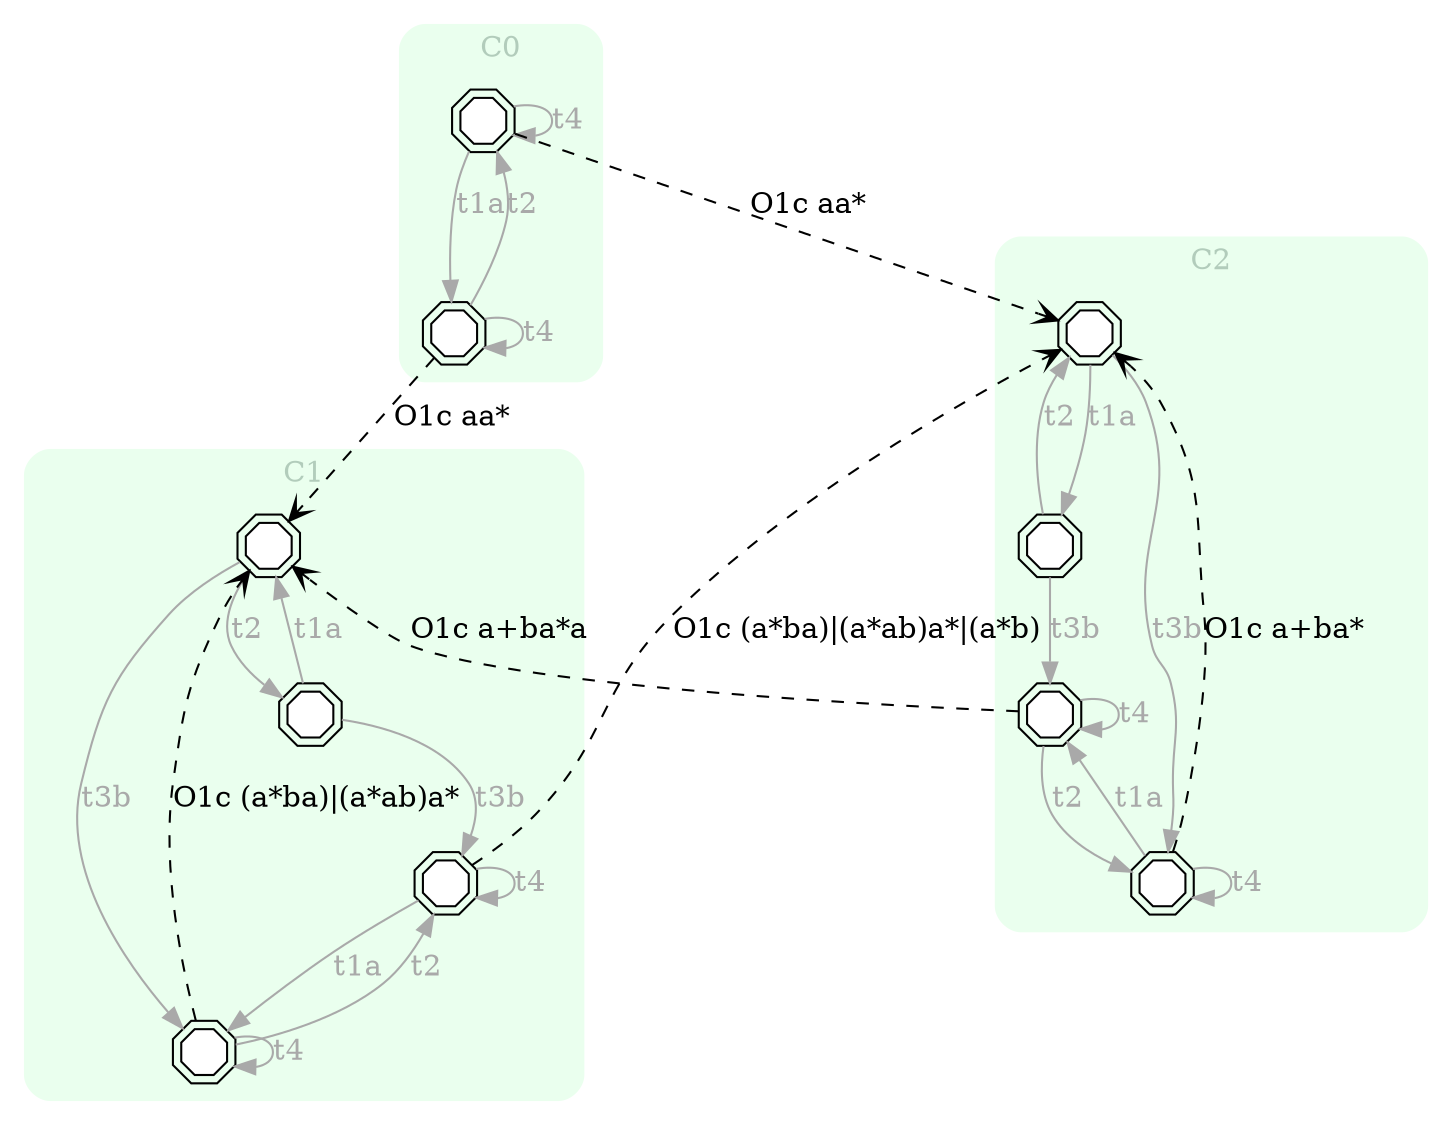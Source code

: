 digraph "EXPinput/r" {
node [style=filled fillcolor=white]
subgraph cluster0 {
style="rounded,filled" label="C0" fontcolor="#B2CCBB" color="#EAFFEE"
edge[color=darkgray fontcolor=darkgray]
node [shape=doubleoctagon width=0.3 height=0.3]; C0S0 [label=""];
node [shape=doubleoctagon width=0.3 height=0.3]; C0S1 [label=""];
C0S0 -> C0S0 [label=t4]
C0S0 -> C0S1 [label=t1a]
C0S1 -> C0S1 [label=t4]
C0S1 -> C0S0 [label=t2]
}
subgraph cluster1 {
style="rounded,filled" label="C1" fontcolor="#B2CCBB" color="#EAFFEE"
edge[color=darkgray fontcolor=darkgray]
node [shape=doubleoctagon width=0.3 height=0.3]; C1S0 [label=""];
node [shape=doubleoctagon width=0.3 height=0.3]; C1S1 [label=""];
node [shape=doubleoctagon width=0.3 height=0.3]; C1S2 [label=""];
node [shape=doubleoctagon width=0.3 height=0.3]; C1S3 [label=""];
C1S0 -> C1S3 [label=t3b]
C1S0 -> C1S1 [label=t2]
C1S1 -> C1S2 [label=t3b]
C1S1 -> C1S0 [label=t1a]
C1S2 -> C1S2 [label=t4]
C1S2 -> C1S3 [label=t1a]
C1S3 -> C1S3 [label=t4]
C1S3 -> C1S2 [label=t2]
}
subgraph cluster2 {
style="rounded,filled" label="C2" fontcolor="#B2CCBB" color="#EAFFEE"
edge[color=darkgray fontcolor=darkgray]
node [shape=doubleoctagon width=0.3 height=0.3]; C2S0 [label=""];
node [shape=doubleoctagon width=0.3 height=0.3]; C2S1 [label=""];
node [shape=doubleoctagon width=0.3 height=0.3]; C2S2 [label=""];
node [shape=doubleoctagon width=0.3 height=0.3]; C2S3 [label=""];
C2S0 -> C2S3 [label=t3b]
C2S0 -> C2S1 [label=t1a]
C2S1 -> C2S2 [label=t3b]
C2S1 -> C2S0 [label=t2]
C2S2 -> C2S2 [label=t4]
C2S2 -> C2S3 [label=t2]
C2S3 -> C2S3 [label=t4]
C2S3 -> C2S2 [label=t1a]
}
C1S3 -> C1S0 [style=dashed arrowhead=vee label="O1c (a*ba)|(a*ab)a*"]
C0S1 -> C1S0 [style=dashed arrowhead=vee label="O1c aa*"]
C2S3 -> C2S0 [style=dashed arrowhead=vee label="O1c a+ba*"]
C1S2 -> C2S0 [style=dashed arrowhead=vee label="O1c (a*ba)|(a*ab)a*|(a*b)"]
C0S0 -> C2S0 [style=dashed arrowhead=vee label="O1c aa*"]
C2S2 -> C1S0 [style=dashed arrowhead=vee label="O1c a+ba*a"]
}
